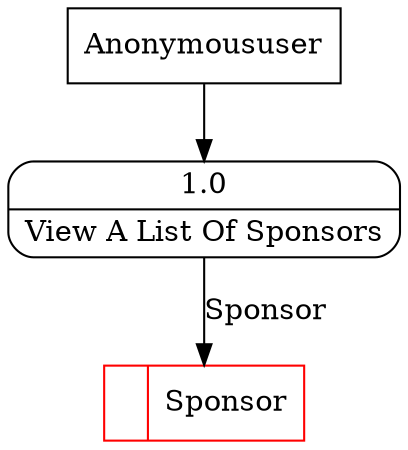 digraph dfd2{ 
node[shape=record]
200 [label="<f0>  |<f1> Sponsor " color=red];
201 [label="Anonymoususer" shape=box];
202 [label="{<f0> 1.0|<f1> View A List Of Sponsors }" shape=Mrecord];
201 -> 202
202 -> 200 [label="Sponsor"]
}